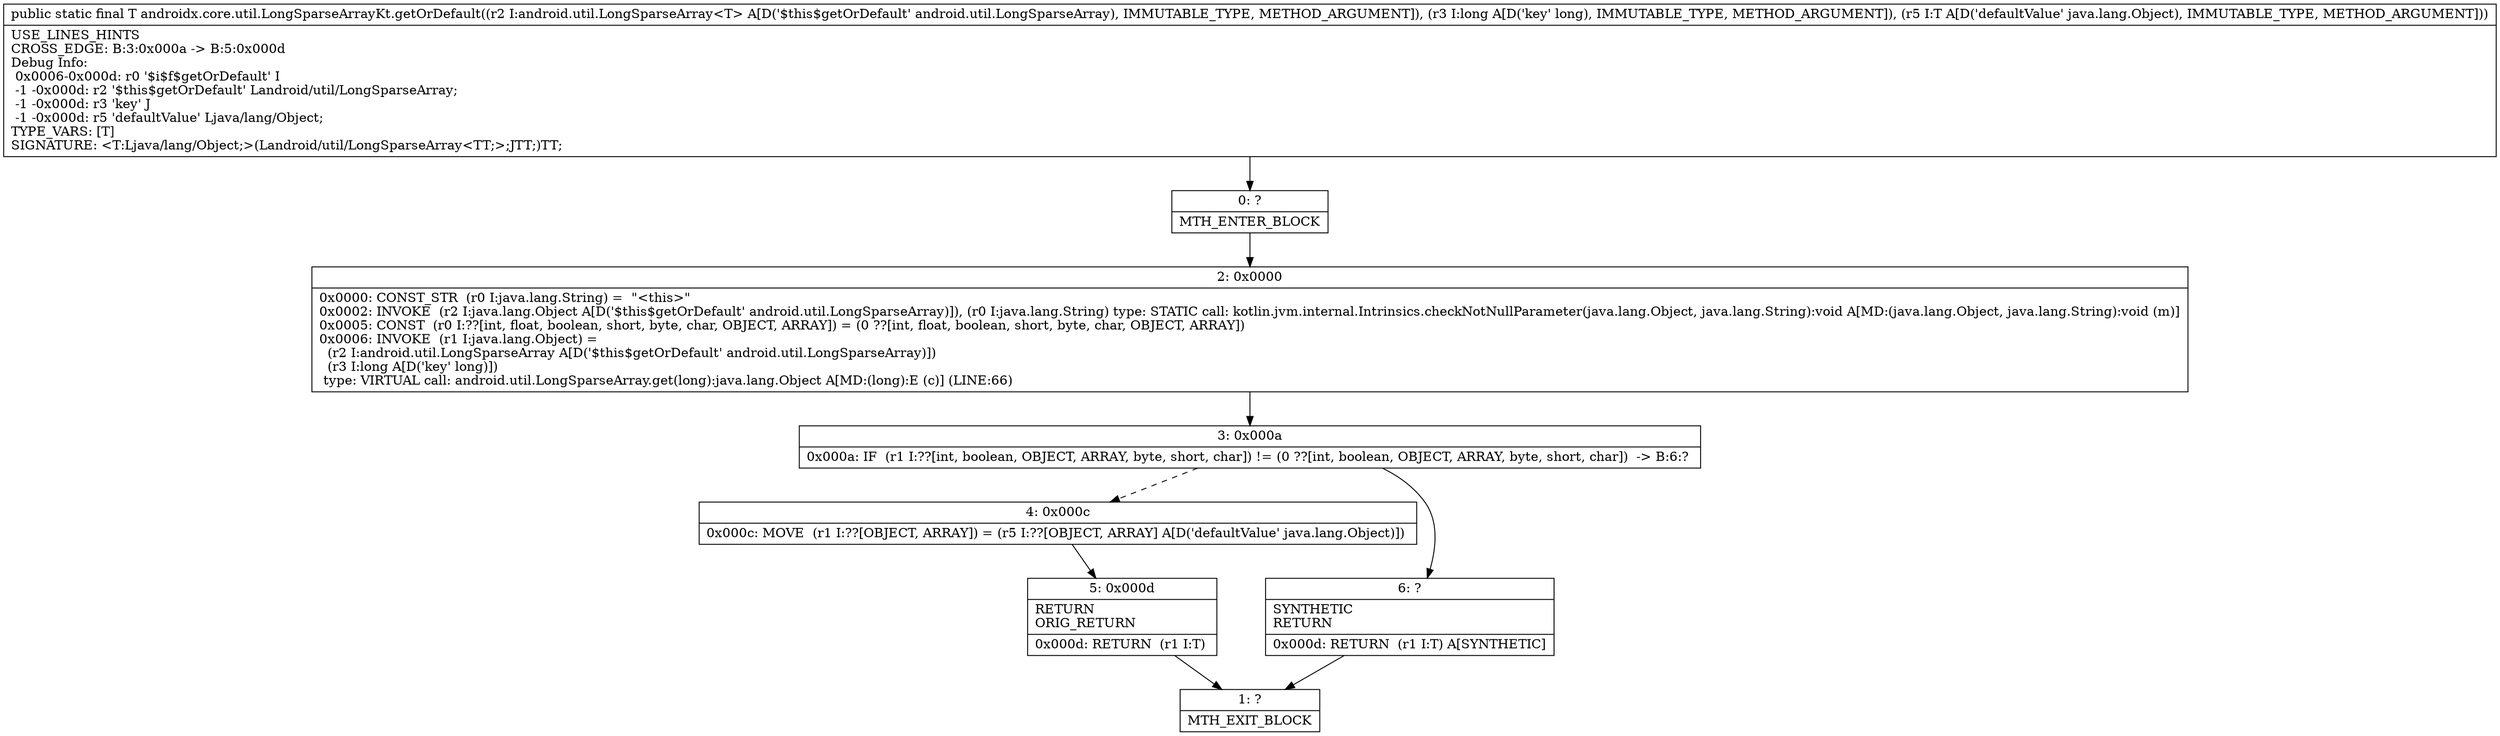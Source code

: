 digraph "CFG forandroidx.core.util.LongSparseArrayKt.getOrDefault(Landroid\/util\/LongSparseArray;JLjava\/lang\/Object;)Ljava\/lang\/Object;" {
Node_0 [shape=record,label="{0\:\ ?|MTH_ENTER_BLOCK\l}"];
Node_2 [shape=record,label="{2\:\ 0x0000|0x0000: CONST_STR  (r0 I:java.lang.String) =  \"\<this\>\" \l0x0002: INVOKE  (r2 I:java.lang.Object A[D('$this$getOrDefault' android.util.LongSparseArray)]), (r0 I:java.lang.String) type: STATIC call: kotlin.jvm.internal.Intrinsics.checkNotNullParameter(java.lang.Object, java.lang.String):void A[MD:(java.lang.Object, java.lang.String):void (m)]\l0x0005: CONST  (r0 I:??[int, float, boolean, short, byte, char, OBJECT, ARRAY]) = (0 ??[int, float, boolean, short, byte, char, OBJECT, ARRAY]) \l0x0006: INVOKE  (r1 I:java.lang.Object) = \l  (r2 I:android.util.LongSparseArray A[D('$this$getOrDefault' android.util.LongSparseArray)])\l  (r3 I:long A[D('key' long)])\l type: VIRTUAL call: android.util.LongSparseArray.get(long):java.lang.Object A[MD:(long):E (c)] (LINE:66)\l}"];
Node_3 [shape=record,label="{3\:\ 0x000a|0x000a: IF  (r1 I:??[int, boolean, OBJECT, ARRAY, byte, short, char]) != (0 ??[int, boolean, OBJECT, ARRAY, byte, short, char])  \-\> B:6:? \l}"];
Node_4 [shape=record,label="{4\:\ 0x000c|0x000c: MOVE  (r1 I:??[OBJECT, ARRAY]) = (r5 I:??[OBJECT, ARRAY] A[D('defaultValue' java.lang.Object)]) \l}"];
Node_5 [shape=record,label="{5\:\ 0x000d|RETURN\lORIG_RETURN\l|0x000d: RETURN  (r1 I:T) \l}"];
Node_1 [shape=record,label="{1\:\ ?|MTH_EXIT_BLOCK\l}"];
Node_6 [shape=record,label="{6\:\ ?|SYNTHETIC\lRETURN\l|0x000d: RETURN  (r1 I:T) A[SYNTHETIC]\l}"];
MethodNode[shape=record,label="{public static final T androidx.core.util.LongSparseArrayKt.getOrDefault((r2 I:android.util.LongSparseArray\<T\> A[D('$this$getOrDefault' android.util.LongSparseArray), IMMUTABLE_TYPE, METHOD_ARGUMENT]), (r3 I:long A[D('key' long), IMMUTABLE_TYPE, METHOD_ARGUMENT]), (r5 I:T A[D('defaultValue' java.lang.Object), IMMUTABLE_TYPE, METHOD_ARGUMENT]))  | USE_LINES_HINTS\lCROSS_EDGE: B:3:0x000a \-\> B:5:0x000d\lDebug Info:\l  0x0006\-0x000d: r0 '$i$f$getOrDefault' I\l  \-1 \-0x000d: r2 '$this$getOrDefault' Landroid\/util\/LongSparseArray;\l  \-1 \-0x000d: r3 'key' J\l  \-1 \-0x000d: r5 'defaultValue' Ljava\/lang\/Object;\lTYPE_VARS: [T]\lSIGNATURE: \<T:Ljava\/lang\/Object;\>(Landroid\/util\/LongSparseArray\<TT;\>;JTT;)TT;\l}"];
MethodNode -> Node_0;Node_0 -> Node_2;
Node_2 -> Node_3;
Node_3 -> Node_4[style=dashed];
Node_3 -> Node_6;
Node_4 -> Node_5;
Node_5 -> Node_1;
Node_6 -> Node_1;
}

